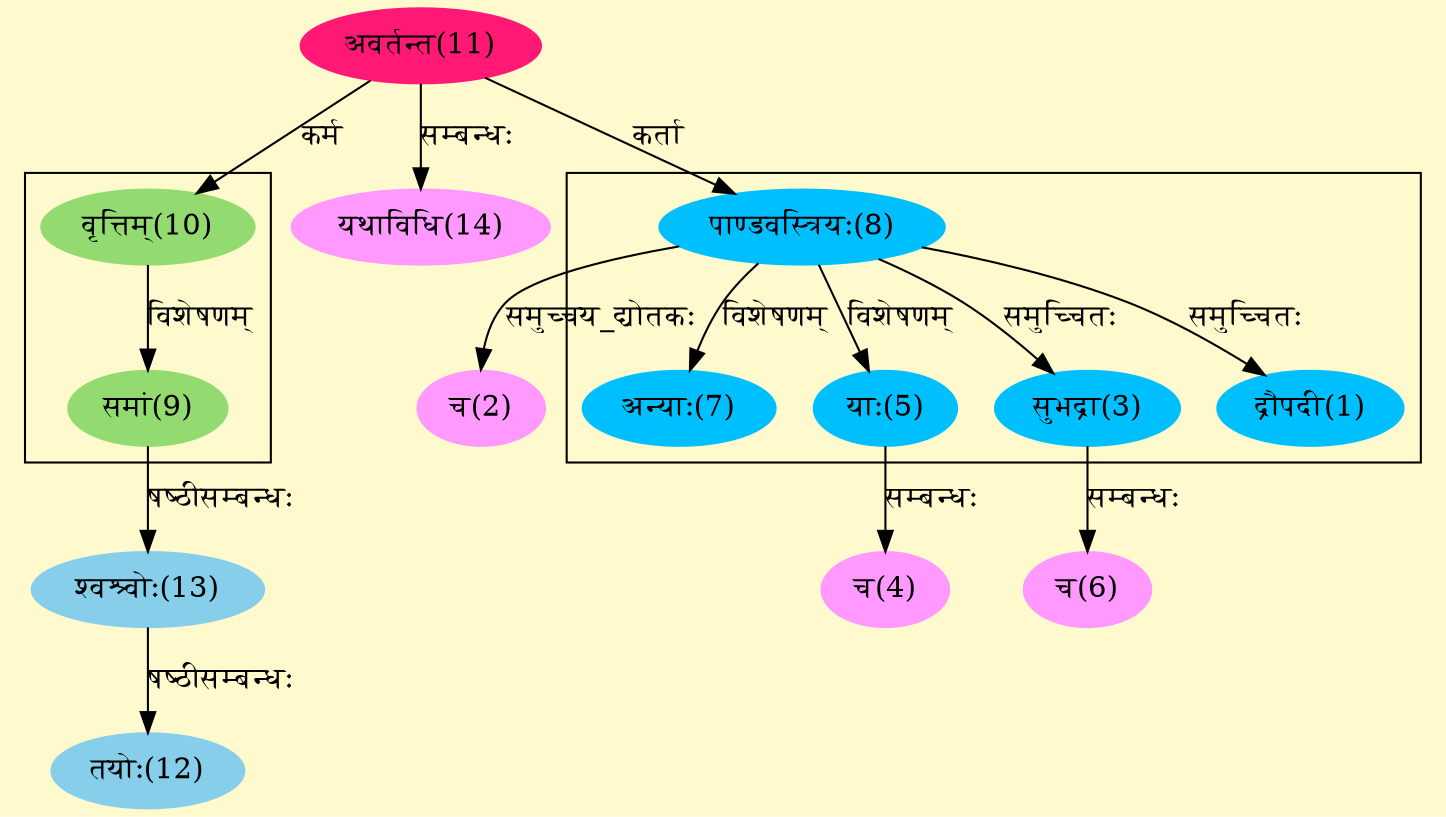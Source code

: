 digraph G{
rankdir=BT;
 compound=true;
 bgcolor="lemonchiffon1";

subgraph cluster_1{
Node1 [style=filled, color="#00BFFF" label = "द्रौपदी(1)"]
Node8 [style=filled, color="#00BFFF" label = "पाण्डवस्त्रियः(8)"]
Node3 [style=filled, color="#00BFFF" label = "सुभद्रा(3)"]
Node5 [style=filled, color="#00BFFF" label = "याः(5)"]
Node7 [style=filled, color="#00BFFF" label = "अन्याः(7)"]

}

subgraph cluster_2{
Node9 [style=filled, color="#93DB70" label = "समां(9)"]
Node10 [style=filled, color="#93DB70" label = "वृत्तिम्(10)"]

}
Node2 [style=filled, color="#FF99FF" label = "च(2)"]
Node8 [style=filled, color="#00BFFF" label = "पाण्डवस्त्रियः(8)"]
Node4 [style=filled, color="#FF99FF" label = "च(4)"]
Node5 [style=filled, color="#00BFFF" label = "याः(5)"]
Node6 [style=filled, color="#FF99FF" label = "च(6)"]
Node3 [style=filled, color="#00BFFF" label = "सुभद्रा(3)"]
Node11 [style=filled, color="#FF1975" label = "अवर्तन्त(11)"]
Node10 [style=filled, color="#93DB70" label = "वृत्तिम्(10)"]
Node1 [style=filled, color="#00BFFF" label = "द्रौपदी(1)"]
Node [style=filled, color="" label = ""]
Node12 [style=filled, color="#87CEEB" label = "तयोः(12)"]
Node13 [style=filled, color="#87CEEB" label = "श्वश्र्वोः(13)"]
Node9 [style=filled, color="#93DB70" label = "समां(9)"]
Node14 [style=filled, color="#FF99FF" label = "यथाविधि(14)"]
/* Start of Relations section */

Node1 -> Node8 [  label="समुच्चितः"  dir="back" ]
Node2 -> Node8 [  label="समुच्चय_द्योतकः"  dir="back" ]
Node3 -> Node8 [  label="समुच्चितः"  dir="back" ]
Node4 -> Node5 [  label="सम्बन्धः"  dir="back" ]
Node5 -> Node8 [  label="विशेषणम्"  dir="back" ]
Node6 -> Node3 [  label="सम्बन्धः"  dir="back" ]
Node7 -> Node8 [  label="विशेषणम्"  dir="back" ]
Node8 -> Node11 [  label="कर्ता"  dir="back" ]
Node9 -> Node10 [  label="विशेषणम्"  dir="back" ]
Node10 -> Node11 [  label="कर्म"  dir="back" ]
Node12 -> Node13 [  label="षष्ठीसम्बन्धः"  dir="back" ]
Node13 -> Node9 [  label="षष्ठीसम्बन्धः"  dir="back" ]
Node14 -> Node11 [  label="सम्बन्धः"  dir="back" ]
}
